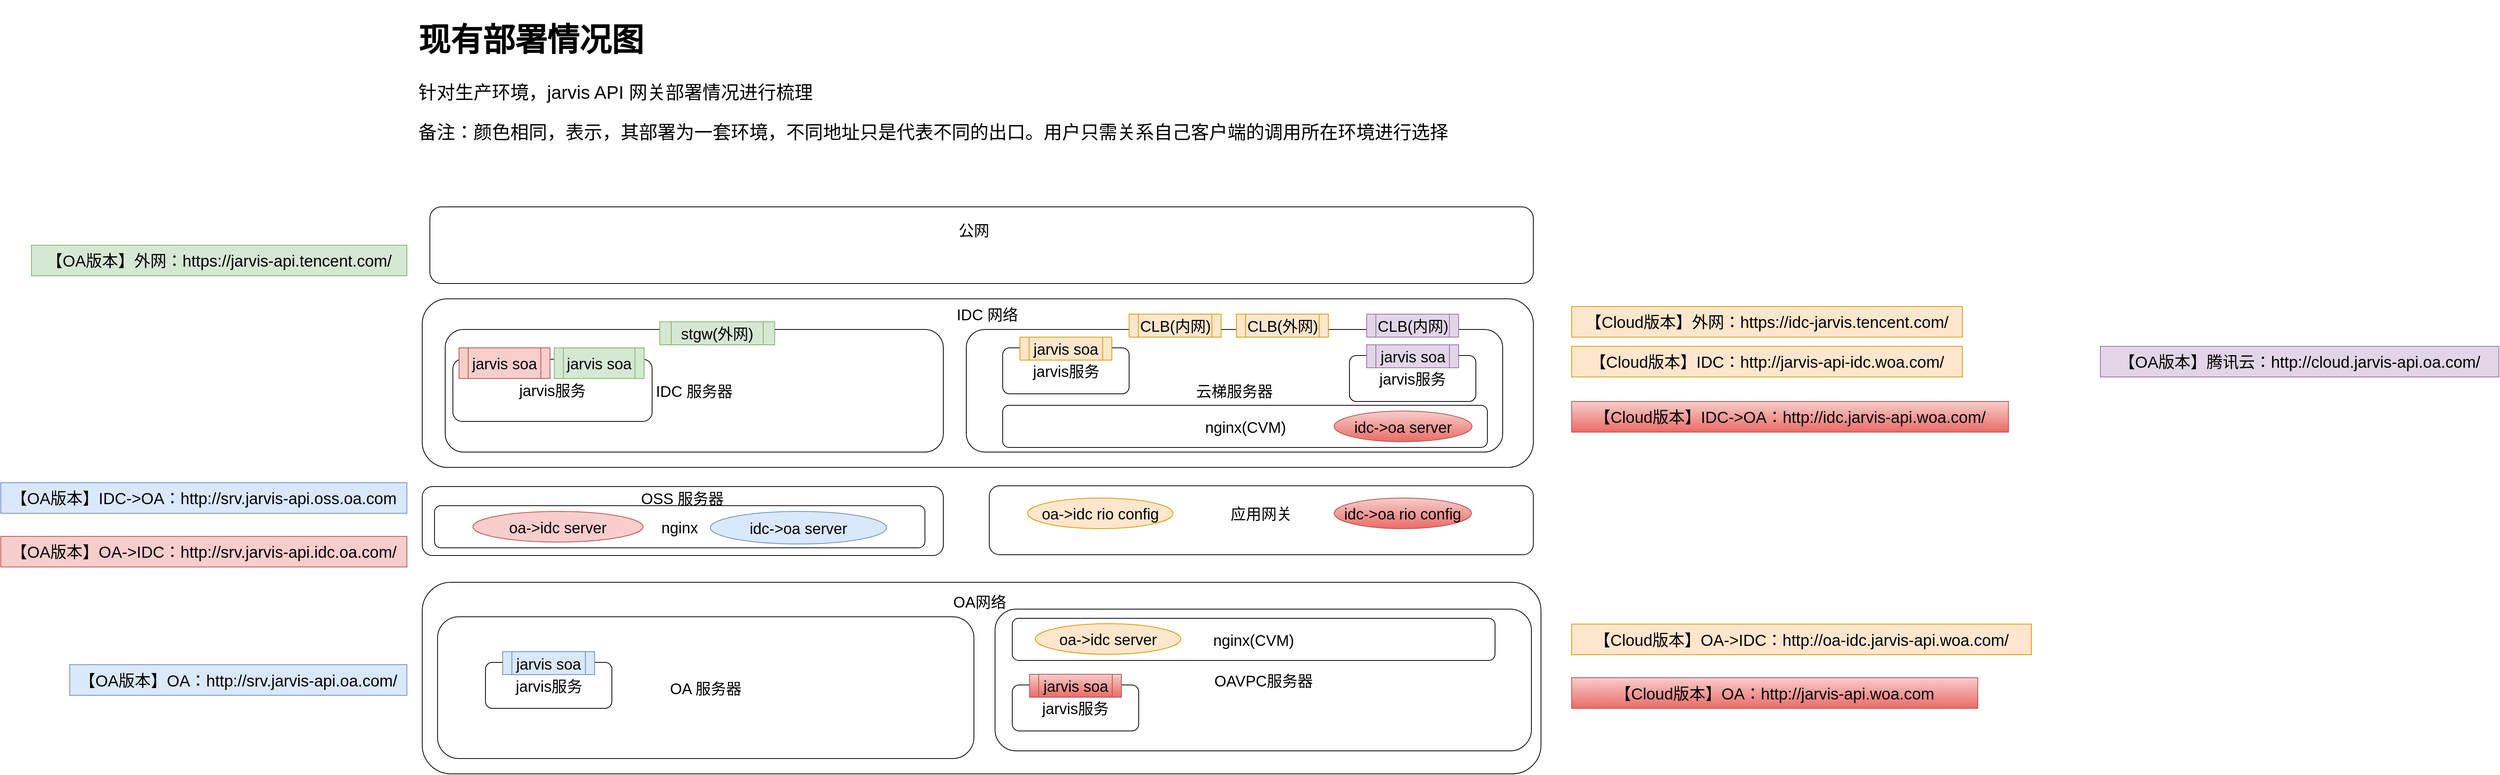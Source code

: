 <mxfile version="14.2.4" type="github">
  <diagram name="Page-1" id="822b0af5-4adb-64df-f703-e8dfc1f81529">
    <mxGraphModel dx="4570" dy="2173" grid="1" gridSize="10" guides="1" tooltips="1" connect="1" arrows="1" fold="1" page="1" pageScale="1" pageWidth="1100" pageHeight="850" background="#ffffff" math="0" shadow="0">
      <root>
        <mxCell id="0" />
        <mxCell id="1" parent="0" />
        <mxCell id="yoNtMCAK0_c3tLPSvV1g-1" value="" style="rounded=1;whiteSpace=wrap;html=1;" vertex="1" parent="1">
          <mxGeometry x="-880" y="-300" width="1450" height="220" as="geometry" />
        </mxCell>
        <mxCell id="yoNtMCAK0_c3tLPSvV1g-2" value="" style="rounded=1;whiteSpace=wrap;html=1;" vertex="1" parent="1">
          <mxGeometry x="-880" y="70" width="1460" height="250" as="geometry" />
        </mxCell>
        <mxCell id="yoNtMCAK0_c3tLPSvV1g-3" value="IDC 网络" style="text;html=1;strokeColor=none;fillColor=none;align=center;verticalAlign=middle;whiteSpace=wrap;rounded=0;fontSize=20;" vertex="1" parent="1">
          <mxGeometry x="-185" y="-290" width="85" height="20" as="geometry" />
        </mxCell>
        <mxCell id="yoNtMCAK0_c3tLPSvV1g-4" value="OA网络" style="text;html=1;strokeColor=none;fillColor=none;align=center;verticalAlign=middle;whiteSpace=wrap;rounded=0;fontSize=20;" vertex="1" parent="1">
          <mxGeometry x="-195" y="85" width="85" height="20" as="geometry" />
        </mxCell>
        <mxCell id="yoNtMCAK0_c3tLPSvV1g-18" value="IDC 服务器" style="rounded=1;whiteSpace=wrap;html=1;fontSize=20;" vertex="1" parent="1">
          <mxGeometry x="-850" y="-260" width="650" height="160" as="geometry" />
        </mxCell>
        <mxCell id="yoNtMCAK0_c3tLPSvV1g-19" value="云梯服务器" style="rounded=1;whiteSpace=wrap;html=1;fontSize=20;" vertex="1" parent="1">
          <mxGeometry x="-170" y="-260" width="700" height="160" as="geometry" />
        </mxCell>
        <mxCell id="yoNtMCAK0_c3tLPSvV1g-29" value="" style="group" vertex="1" connectable="0" parent="1">
          <mxGeometry x="-122.5" y="-250" width="165" height="74" as="geometry" />
        </mxCell>
        <mxCell id="yoNtMCAK0_c3tLPSvV1g-27" value="jarvis服务" style="rounded=1;whiteSpace=wrap;html=1;fontSize=20;" vertex="1" parent="yoNtMCAK0_c3tLPSvV1g-29">
          <mxGeometry y="14" width="165" height="60" as="geometry" />
        </mxCell>
        <mxCell id="yoNtMCAK0_c3tLPSvV1g-28" value="jarvis soa" style="shape=process;whiteSpace=wrap;html=1;backgroundOutline=1;fontSize=20;fillColor=#ffe6cc;strokeColor=#d79b00;" vertex="1" parent="yoNtMCAK0_c3tLPSvV1g-29">
          <mxGeometry x="22.5" width="120" height="30" as="geometry" />
        </mxCell>
        <mxCell id="yoNtMCAK0_c3tLPSvV1g-30" value="" style="group" vertex="1" connectable="0" parent="1">
          <mxGeometry x="-840" y="-240" width="420" height="100" as="geometry" />
        </mxCell>
        <mxCell id="yoNtMCAK0_c3tLPSvV1g-23" value="jarvis服务" style="rounded=1;whiteSpace=wrap;html=1;fontSize=20;" vertex="1" parent="yoNtMCAK0_c3tLPSvV1g-30">
          <mxGeometry y="18.92" width="260" height="81.08" as="geometry" />
        </mxCell>
        <mxCell id="yoNtMCAK0_c3tLPSvV1g-26" value="jarvis soa" style="shape=process;whiteSpace=wrap;html=1;backgroundOutline=1;fontSize=20;fillColor=#f8cecc;strokeColor=#b85450;" vertex="1" parent="yoNtMCAK0_c3tLPSvV1g-30">
          <mxGeometry x="8" y="4" width="118.789" height="40" as="geometry" />
        </mxCell>
        <mxCell id="yoNtMCAK0_c3tLPSvV1g-35" value="jarvis soa" style="shape=process;whiteSpace=wrap;html=1;backgroundOutline=1;fontSize=20;fillColor=#d5e8d4;strokeColor=#82b366;" vertex="1" parent="yoNtMCAK0_c3tLPSvV1g-30">
          <mxGeometry x="132.246" y="4" width="117.354" height="40" as="geometry" />
        </mxCell>
        <mxCell id="yoNtMCAK0_c3tLPSvV1g-80" value="stgw(外网)" style="shape=process;whiteSpace=wrap;html=1;backgroundOutline=1;fontSize=20;" vertex="1" parent="yoNtMCAK0_c3tLPSvV1g-30">
          <mxGeometry x="270" y="-30" width="150" height="30" as="geometry" />
        </mxCell>
        <mxCell id="yoNtMCAK0_c3tLPSvV1g-31" value="stgw(外网)" style="shape=process;whiteSpace=wrap;html=1;backgroundOutline=1;fontSize=20;fillColor=#d5e8d4;strokeColor=#82b366;" vertex="1" parent="1">
          <mxGeometry x="-570" y="-270" width="150" height="30" as="geometry" />
        </mxCell>
        <mxCell id="yoNtMCAK0_c3tLPSvV1g-32" value="CLB(内网)" style="shape=process;whiteSpace=wrap;html=1;backgroundOutline=1;fontSize=20;fillColor=#ffe6cc;strokeColor=#d79b00;" vertex="1" parent="1">
          <mxGeometry x="42.5" y="-280" width="120" height="30" as="geometry" />
        </mxCell>
        <mxCell id="yoNtMCAK0_c3tLPSvV1g-33" value="CLB(外网)" style="shape=process;whiteSpace=wrap;html=1;backgroundOutline=1;fontSize=20;fillColor=#ffe6cc;strokeColor=#d79b00;" vertex="1" parent="1">
          <mxGeometry x="182.5" y="-280" width="120" height="30" as="geometry" />
        </mxCell>
        <mxCell id="yoNtMCAK0_c3tLPSvV1g-36" value="" style="group" vertex="1" connectable="0" parent="1">
          <mxGeometry x="330" y="-240" width="165" height="74" as="geometry" />
        </mxCell>
        <mxCell id="yoNtMCAK0_c3tLPSvV1g-37" value="jarvis服务" style="rounded=1;whiteSpace=wrap;html=1;fontSize=20;" vertex="1" parent="yoNtMCAK0_c3tLPSvV1g-36">
          <mxGeometry y="14" width="165" height="60" as="geometry" />
        </mxCell>
        <mxCell id="yoNtMCAK0_c3tLPSvV1g-38" value="jarvis soa" style="shape=process;whiteSpace=wrap;html=1;backgroundOutline=1;fontSize=20;fillColor=#e1d5e7;strokeColor=#9673a6;" vertex="1" parent="yoNtMCAK0_c3tLPSvV1g-36">
          <mxGeometry x="22.5" width="120" height="30" as="geometry" />
        </mxCell>
        <mxCell id="yoNtMCAK0_c3tLPSvV1g-39" value="CLB(内网)" style="shape=process;whiteSpace=wrap;html=1;backgroundOutline=1;fontSize=20;fillColor=#e1d5e7;strokeColor=#9673a6;" vertex="1" parent="1">
          <mxGeometry x="352.5" y="-280" width="120" height="30" as="geometry" />
        </mxCell>
        <mxCell id="yoNtMCAK0_c3tLPSvV1g-41" value="nginx(CVM)" style="rounded=1;whiteSpace=wrap;html=1;fontSize=20;" vertex="1" parent="1">
          <mxGeometry x="-122.5" y="-161" width="632.5" height="55" as="geometry" />
        </mxCell>
        <mxCell id="yoNtMCAK0_c3tLPSvV1g-44" value="OAVPC服务器" style="rounded=1;whiteSpace=wrap;html=1;fontSize=20;" vertex="1" parent="1">
          <mxGeometry x="-132.5" y="105" width="700" height="185" as="geometry" />
        </mxCell>
        <mxCell id="yoNtMCAK0_c3tLPSvV1g-46" value="nginx(CVM)" style="rounded=1;whiteSpace=wrap;html=1;fontSize=20;" vertex="1" parent="1">
          <mxGeometry x="-110" y="117" width="630" height="55" as="geometry" />
        </mxCell>
        <mxCell id="yoNtMCAK0_c3tLPSvV1g-48" value="" style="group" vertex="1" connectable="0" parent="1">
          <mxGeometry x="-110" y="190" width="165" height="74" as="geometry" />
        </mxCell>
        <mxCell id="yoNtMCAK0_c3tLPSvV1g-49" value="jarvis服务" style="rounded=1;whiteSpace=wrap;html=1;fontSize=20;" vertex="1" parent="yoNtMCAK0_c3tLPSvV1g-48">
          <mxGeometry y="14" width="165" height="60" as="geometry" />
        </mxCell>
        <mxCell id="yoNtMCAK0_c3tLPSvV1g-50" value="jarvis soa" style="shape=process;whiteSpace=wrap;html=1;backgroundOutline=1;fontSize=20;gradientColor=#ea6b66;fillColor=#f8cecc;strokeColor=#b85450;" vertex="1" parent="yoNtMCAK0_c3tLPSvV1g-48">
          <mxGeometry x="22.5" width="120" height="30" as="geometry" />
        </mxCell>
        <mxCell id="yoNtMCAK0_c3tLPSvV1g-51" value="" style="group" vertex="1" connectable="0" parent="1">
          <mxGeometry x="-140" y="-56" width="710" height="90" as="geometry" />
        </mxCell>
        <mxCell id="yoNtMCAK0_c3tLPSvV1g-15" value="" style="rounded=1;whiteSpace=wrap;html=1;" vertex="1" parent="yoNtMCAK0_c3tLPSvV1g-51">
          <mxGeometry width="710" height="90" as="geometry" />
        </mxCell>
        <mxCell id="yoNtMCAK0_c3tLPSvV1g-16" value="应用网关" style="text;html=1;strokeColor=none;fillColor=none;align=center;verticalAlign=middle;whiteSpace=wrap;rounded=0;fontSize=20;" vertex="1" parent="yoNtMCAK0_c3tLPSvV1g-51">
          <mxGeometry x="299.12" y="24" width="111.759" height="24" as="geometry" />
        </mxCell>
        <mxCell id="yoNtMCAK0_c3tLPSvV1g-86" value="oa-&amp;gt;idc rio config" style="ellipse;whiteSpace=wrap;html=1;fontSize=20;fillColor=#ffe6cc;strokeColor=#d79b00;" vertex="1" parent="yoNtMCAK0_c3tLPSvV1g-51">
          <mxGeometry x="50" y="16" width="190" height="40" as="geometry" />
        </mxCell>
        <mxCell id="yoNtMCAK0_c3tLPSvV1g-88" value="idc-&amp;gt;oa rio config" style="ellipse;whiteSpace=wrap;html=1;fontSize=20;fillColor=#f8cecc;strokeColor=#b85450;gradientColor=#ea6b66;" vertex="1" parent="yoNtMCAK0_c3tLPSvV1g-51">
          <mxGeometry x="450" y="16" width="179.32" height="40" as="geometry" />
        </mxCell>
        <mxCell id="yoNtMCAK0_c3tLPSvV1g-52" value="OA 服务器" style="rounded=1;whiteSpace=wrap;html=1;fontSize=20;" vertex="1" parent="1">
          <mxGeometry x="-860" y="115" width="700" height="185" as="geometry" />
        </mxCell>
        <mxCell id="yoNtMCAK0_c3tLPSvV1g-55" value="" style="group" vertex="1" connectable="0" parent="1">
          <mxGeometry x="-880" y="-55" width="680" height="90" as="geometry" />
        </mxCell>
        <mxCell id="yoNtMCAK0_c3tLPSvV1g-11" value="" style="rounded=1;whiteSpace=wrap;html=1;" vertex="1" parent="yoNtMCAK0_c3tLPSvV1g-55">
          <mxGeometry width="680" height="90" as="geometry" />
        </mxCell>
        <mxCell id="yoNtMCAK0_c3tLPSvV1g-61" value="OSS 服务器" style="text;html=1;strokeColor=none;fillColor=none;align=center;verticalAlign=middle;whiteSpace=wrap;rounded=0;fontSize=20;" vertex="1" parent="yoNtMCAK0_c3tLPSvV1g-55">
          <mxGeometry x="281.359" y="5" width="117.28" height="20" as="geometry" />
        </mxCell>
        <mxCell id="yoNtMCAK0_c3tLPSvV1g-62" value="" style="group" vertex="1" connectable="0" parent="yoNtMCAK0_c3tLPSvV1g-55">
          <mxGeometry x="146.039" y="25" width="510" height="55" as="geometry" />
        </mxCell>
        <mxCell id="yoNtMCAK0_c3tLPSvV1g-12" value="OSS" style="text;html=1;strokeColor=none;fillColor=none;align=center;verticalAlign=middle;whiteSpace=wrap;rounded=0;fontSize=20;" vertex="1" parent="yoNtMCAK0_c3tLPSvV1g-62">
          <mxGeometry x="279.371" y="10" width="108.556" height="20" as="geometry" />
        </mxCell>
        <mxCell id="yoNtMCAK0_c3tLPSvV1g-57" value="nginx" style="rounded=1;whiteSpace=wrap;html=1;fontSize=20;" vertex="1" parent="yoNtMCAK0_c3tLPSvV1g-62">
          <mxGeometry x="-130" width="640" height="55" as="geometry" />
        </mxCell>
        <mxCell id="yoNtMCAK0_c3tLPSvV1g-59" value="oa-&amp;gt;idc server" style="ellipse;whiteSpace=wrap;html=1;fontSize=20;fillColor=#f8cecc;strokeColor=#b85450;" vertex="1" parent="yoNtMCAK0_c3tLPSvV1g-62">
          <mxGeometry x="-80" y="7.5" width="222.09" height="40" as="geometry" />
        </mxCell>
        <mxCell id="yoNtMCAK0_c3tLPSvV1g-60" value="idc-&amp;gt;oa server" style="ellipse;whiteSpace=wrap;html=1;fontSize=20;fillColor=#dae8fc;strokeColor=#6c8ebf;" vertex="1" parent="yoNtMCAK0_c3tLPSvV1g-62">
          <mxGeometry x="229.88" y="7.5" width="230.12" height="42.5" as="geometry" />
        </mxCell>
        <mxCell id="yoNtMCAK0_c3tLPSvV1g-63" value="" style="group" vertex="1" connectable="0" parent="1">
          <mxGeometry x="-797.5" y="160.5" width="165" height="74" as="geometry" />
        </mxCell>
        <mxCell id="yoNtMCAK0_c3tLPSvV1g-64" value="jarvis服务" style="rounded=1;whiteSpace=wrap;html=1;fontSize=20;" vertex="1" parent="yoNtMCAK0_c3tLPSvV1g-63">
          <mxGeometry y="14" width="165" height="60" as="geometry" />
        </mxCell>
        <mxCell id="yoNtMCAK0_c3tLPSvV1g-65" value="jarvis soa" style="shape=process;whiteSpace=wrap;html=1;backgroundOutline=1;fontSize=20;fillColor=#dae8fc;strokeColor=#6c8ebf;" vertex="1" parent="yoNtMCAK0_c3tLPSvV1g-63">
          <mxGeometry x="22.5" width="120" height="30" as="geometry" />
        </mxCell>
        <mxCell id="yoNtMCAK0_c3tLPSvV1g-67" value="" style="group" vertex="1" connectable="0" parent="1">
          <mxGeometry x="-870" y="-420" width="1440" height="100" as="geometry" />
        </mxCell>
        <mxCell id="yoNtMCAK0_c3tLPSvV1g-9" value="" style="rounded=1;whiteSpace=wrap;html=1;" vertex="1" parent="yoNtMCAK0_c3tLPSvV1g-67">
          <mxGeometry width="1440.0" height="100" as="geometry" />
        </mxCell>
        <mxCell id="yoNtMCAK0_c3tLPSvV1g-10" value="公网" style="text;html=1;strokeColor=none;fillColor=none;align=center;verticalAlign=middle;whiteSpace=wrap;rounded=0;fontSize=20;" vertex="1" parent="yoNtMCAK0_c3tLPSvV1g-67">
          <mxGeometry x="667.862" y="20" width="84.414" height="20" as="geometry" />
        </mxCell>
        <mxCell id="yoNtMCAK0_c3tLPSvV1g-69" value="&lt;h1 style=&quot;text-align: left; font-size: 21px;&quot;&gt;&lt;span style=&quot;font-size: 21px; font-weight: normal;&quot;&gt;【OA版本】外网：https://jarvis-api.tencent.com/&lt;/span&gt;&lt;/h1&gt;" style="text;html=1;strokeColor=#82b366;fillColor=#d5e8d4;align=center;verticalAlign=middle;whiteSpace=wrap;rounded=0;fontSize=21;" vertex="1" parent="1">
          <mxGeometry x="-1390" y="-370" width="490" height="40" as="geometry" />
        </mxCell>
        <mxCell id="yoNtMCAK0_c3tLPSvV1g-70" value="&lt;h1 style=&quot;text-align: left; font-size: 21px;&quot;&gt;&lt;span style=&quot;font-size: 21px; font-weight: 400;&quot;&gt;【OA版本】IDC-&amp;gt;OA：http://srv.jarvis-api.oss.oa.com&lt;/span&gt;&lt;br style=&quot;font-size: 21px;&quot;&gt;&lt;/h1&gt;" style="text;html=1;strokeColor=#6c8ebf;fillColor=#dae8fc;align=center;verticalAlign=middle;whiteSpace=wrap;rounded=0;fontSize=21;" vertex="1" parent="1">
          <mxGeometry x="-1430" y="-60" width="530" height="40" as="geometry" />
        </mxCell>
        <mxCell id="yoNtMCAK0_c3tLPSvV1g-71" value="&lt;h1 style=&quot;text-align: left; font-size: 21px;&quot;&gt;&lt;span style=&quot;font-size: 21px; font-weight: 400;&quot;&gt;【OA版本】OA-&amp;gt;IDC：http://srv.jarvis-api.idc.oa.com/&lt;/span&gt;&lt;br style=&quot;font-size: 21px;&quot;&gt;&lt;/h1&gt;" style="text;html=1;strokeColor=#b85450;fillColor=#f8cecc;align=center;verticalAlign=middle;whiteSpace=wrap;rounded=0;fontSize=21;" vertex="1" parent="1">
          <mxGeometry x="-1430" y="10" width="530" height="40" as="geometry" />
        </mxCell>
        <mxCell id="yoNtMCAK0_c3tLPSvV1g-72" value="&lt;h1 style=&quot;text-align: left; font-size: 21px;&quot;&gt;&lt;span style=&quot;font-size: 21px; font-weight: 400;&quot;&gt;【OA版本】OA：http://srv.jarvis-api.oa.com/&lt;/span&gt;&lt;br style=&quot;font-size: 21px;&quot;&gt;&lt;/h1&gt;" style="text;html=1;strokeColor=#6c8ebf;fillColor=#dae8fc;align=center;verticalAlign=middle;whiteSpace=wrap;rounded=0;fontSize=21;" vertex="1" parent="1">
          <mxGeometry x="-1340" y="177.5" width="440" height="40" as="geometry" />
        </mxCell>
        <mxCell id="yoNtMCAK0_c3tLPSvV1g-73" value="&lt;h1 style=&quot;text-align: left; font-size: 21px;&quot;&gt;&lt;span style=&quot;font-size: 21px; font-weight: 400;&quot;&gt;【Cloud版本】OA-&amp;gt;IDC：http://oa-idc.jarvis-api.woa.com/&lt;/span&gt;&lt;br style=&quot;font-size: 21px;&quot;&gt;&lt;/h1&gt;" style="text;html=1;strokeColor=#d79b00;fillColor=#ffe6cc;align=center;verticalAlign=middle;whiteSpace=wrap;rounded=0;fontSize=21;" vertex="1" parent="1">
          <mxGeometry x="620" y="124.5" width="600" height="40" as="geometry" />
        </mxCell>
        <mxCell id="yoNtMCAK0_c3tLPSvV1g-74" value="&lt;h1 style=&quot;text-align: left ; font-size: 21px&quot;&gt;&lt;span style=&quot;font-size: 21px ; font-weight: 400&quot;&gt;【Cloud版本】OA：http://jarvis-api.woa.com&lt;/span&gt;&lt;br style=&quot;font-size: 21px&quot;&gt;&lt;/h1&gt;" style="text;html=1;strokeColor=#b85450;fillColor=#f8cecc;align=center;verticalAlign=middle;whiteSpace=wrap;rounded=0;fontSize=21;gradientColor=#ea6b66;" vertex="1" parent="1">
          <mxGeometry x="620" y="194.5" width="530" height="40" as="geometry" />
        </mxCell>
        <mxCell id="yoNtMCAK0_c3tLPSvV1g-75" value="&lt;h1 style=&quot;text-align: left; font-size: 21px;&quot;&gt;&lt;span style=&quot;font-size: 21px; font-weight: 400;&quot;&gt;【Cloud版本】IDC-&amp;gt;OA：http://idc.jarvis-api.woa.com/&lt;/span&gt;&lt;br style=&quot;font-size: 21px;&quot;&gt;&lt;/h1&gt;" style="text;html=1;strokeColor=#b85450;fillColor=#f8cecc;align=center;verticalAlign=middle;whiteSpace=wrap;rounded=0;fontSize=21;gradientColor=#ea6b66;" vertex="1" parent="1">
          <mxGeometry x="620" y="-166" width="570" height="40" as="geometry" />
        </mxCell>
        <mxCell id="yoNtMCAK0_c3tLPSvV1g-76" value="&lt;h1 style=&quot;text-align: left; font-size: 21px;&quot;&gt;&lt;span style=&quot;font-size: 21px; font-weight: 400;&quot;&gt;【Cloud版本】IDC：http://jarvis-api-idc.woa.com/&lt;/span&gt;&lt;br style=&quot;font-size: 21px;&quot;&gt;&lt;/h1&gt;" style="text;html=1;strokeColor=#d79b00;fillColor=#ffe6cc;align=center;verticalAlign=middle;whiteSpace=wrap;rounded=0;fontSize=21;" vertex="1" parent="1">
          <mxGeometry x="620" y="-238" width="510" height="40" as="geometry" />
        </mxCell>
        <mxCell id="yoNtMCAK0_c3tLPSvV1g-77" value="&lt;h1 style=&quot;text-align: left; font-size: 21px;&quot;&gt;&lt;span style=&quot;font-size: 21px; font-weight: 400;&quot;&gt;【Cloud版本】外网：https://idc-jarvis.tencent.com/&lt;/span&gt;&lt;br style=&quot;font-size: 21px;&quot;&gt;&lt;/h1&gt;" style="text;html=1;strokeColor=#d79b00;fillColor=#ffe6cc;align=center;verticalAlign=middle;whiteSpace=wrap;rounded=0;fontSize=21;" vertex="1" parent="1">
          <mxGeometry x="620" y="-290" width="510" height="40" as="geometry" />
        </mxCell>
        <mxCell id="yoNtMCAK0_c3tLPSvV1g-78" value="&lt;h1 style=&quot;text-align: left; font-size: 21px;&quot;&gt;&lt;span style=&quot;font-size: 21px; font-weight: 400;&quot;&gt;【OA版本】腾讯云：http://cloud.jarvis-api.oa.com/&lt;/span&gt;&lt;br style=&quot;font-size: 21px;&quot;&gt;&lt;/h1&gt;" style="text;html=1;strokeColor=#9673a6;fillColor=#e1d5e7;align=center;verticalAlign=middle;whiteSpace=wrap;rounded=0;fontSize=21;" vertex="1" parent="1">
          <mxGeometry x="1310" y="-238" width="520" height="40" as="geometry" />
        </mxCell>
        <mxCell id="yoNtMCAK0_c3tLPSvV1g-79" style="edgeStyle=orthogonalEdgeStyle;rounded=0;orthogonalLoop=1;jettySize=auto;html=1;exitX=0.5;exitY=1;exitDx=0;exitDy=0;fontSize=20;" edge="1" parent="1" source="yoNtMCAK0_c3tLPSvV1g-75" target="yoNtMCAK0_c3tLPSvV1g-75">
          <mxGeometry relative="1" as="geometry" />
        </mxCell>
        <mxCell id="yoNtMCAK0_c3tLPSvV1g-89" value="oa-&amp;gt;idc server" style="ellipse;whiteSpace=wrap;html=1;fontSize=20;fillColor=#ffe6cc;strokeColor=#d79b00;" vertex="1" parent="1">
          <mxGeometry x="-80" y="124" width="190" height="40" as="geometry" />
        </mxCell>
        <mxCell id="yoNtMCAK0_c3tLPSvV1g-92" value="idc-&amp;gt;oa server" style="ellipse;whiteSpace=wrap;html=1;fontSize=20;fillColor=#f8cecc;strokeColor=#b85450;gradientColor=#ea6b66;" vertex="1" parent="1">
          <mxGeometry x="310" y="-153.5" width="180" height="40" as="geometry" />
        </mxCell>
        <mxCell id="yoNtMCAK0_c3tLPSvV1g-94" style="edgeStyle=orthogonalEdgeStyle;rounded=0;orthogonalLoop=1;jettySize=auto;html=1;exitX=0.5;exitY=1;exitDx=0;exitDy=0;fontSize=20;" edge="1" parent="1" source="yoNtMCAK0_c3tLPSvV1g-74" target="yoNtMCAK0_c3tLPSvV1g-74">
          <mxGeometry relative="1" as="geometry" />
        </mxCell>
        <mxCell id="yoNtMCAK0_c3tLPSvV1g-96" value="&lt;h1&gt;现有部署情况图&lt;/h1&gt;&lt;p style=&quot;font-size: 24px&quot;&gt;&lt;font style=&quot;font-size: 24px&quot;&gt;针对生产环境，jarvis API 网关部署情况进行梳理&lt;/font&gt;&lt;/p&gt;&lt;p style=&quot;font-size: 24px&quot;&gt;&lt;font style=&quot;font-size: 24px&quot;&gt;备注：颜色相同，表示，其部署为一套环境，不同地址只是代表不同的出口。用户只需关系自己客户端的调用所在环境进行选择&lt;/font&gt;&lt;/p&gt;" style="text;html=1;strokeColor=none;fillColor=none;spacing=5;spacingTop=-20;whiteSpace=wrap;overflow=hidden;rounded=0;fontSize=21;" vertex="1" parent="1">
          <mxGeometry x="-890" y="-680" width="1460" height="200" as="geometry" />
        </mxCell>
      </root>
    </mxGraphModel>
  </diagram>
</mxfile>
